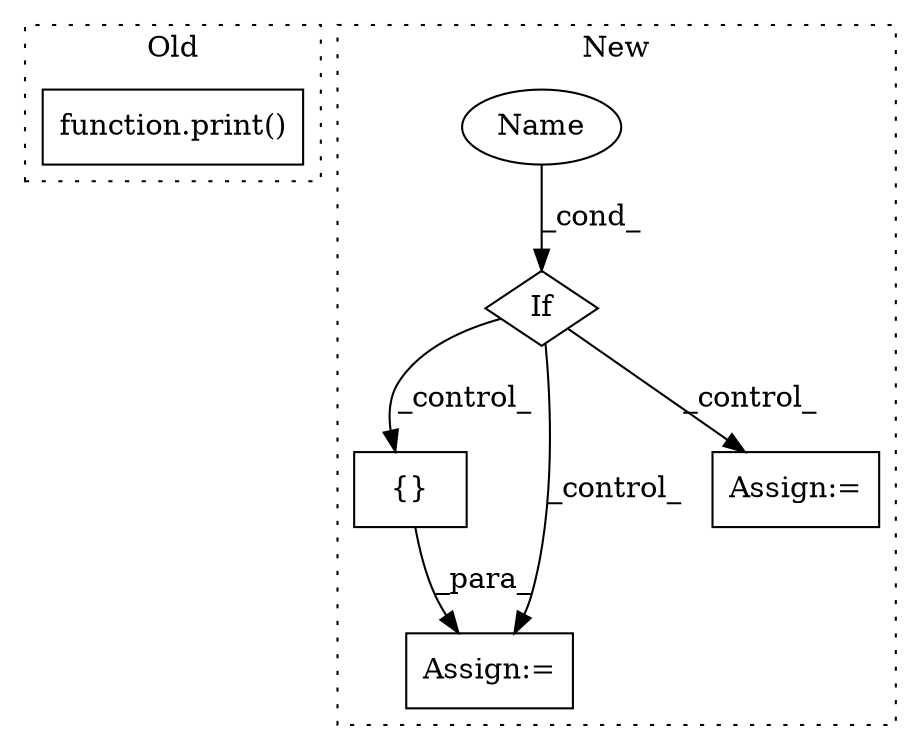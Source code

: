 digraph G {
subgraph cluster0 {
1 [label="function.print()" a="75" s="12305,12394" l="6,1" shape="box"];
label = "Old";
style="dotted";
}
subgraph cluster1 {
2 [label="{}" a="59" s="12367,12381" l="1,0" shape="box"];
3 [label="Assign:=" a="68" s="12364" l="3" shape="box"];
4 [label="Name" a="87" s="12283" l="7" shape="ellipse"];
5 [label="If" a="96" s="12280,12290" l="3,22" shape="diamond"];
6 [label="Assign:=" a="68" s="12313" l="3" shape="box"];
label = "New";
style="dotted";
}
2 -> 3 [label="_para_"];
4 -> 5 [label="_cond_"];
5 -> 2 [label="_control_"];
5 -> 3 [label="_control_"];
5 -> 6 [label="_control_"];
}